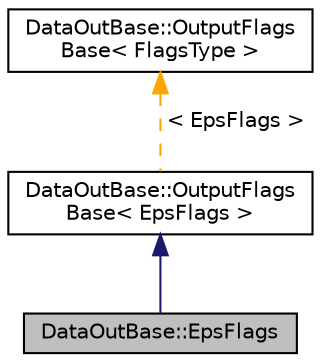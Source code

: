 digraph "DataOutBase::EpsFlags"
{
 // LATEX_PDF_SIZE
  edge [fontname="Helvetica",fontsize="10",labelfontname="Helvetica",labelfontsize="10"];
  node [fontname="Helvetica",fontsize="10",shape=record];
  Node1 [label="DataOutBase::EpsFlags",height=0.2,width=0.4,color="black", fillcolor="grey75", style="filled", fontcolor="black",tooltip=" "];
  Node2 -> Node1 [dir="back",color="midnightblue",fontsize="10",style="solid",fontname="Helvetica"];
  Node2 [label="DataOutBase::OutputFlags\lBase\< EpsFlags \>",height=0.2,width=0.4,color="black", fillcolor="white", style="filled",URL="$structDataOutBase_1_1OutputFlagsBase.html",tooltip=" "];
  Node3 -> Node2 [dir="back",color="orange",fontsize="10",style="dashed",label=" \< EpsFlags \>" ,fontname="Helvetica"];
  Node3 [label="DataOutBase::OutputFlags\lBase\< FlagsType \>",height=0.2,width=0.4,color="black", fillcolor="white", style="filled",URL="$structDataOutBase_1_1OutputFlagsBase.html",tooltip=" "];
}
